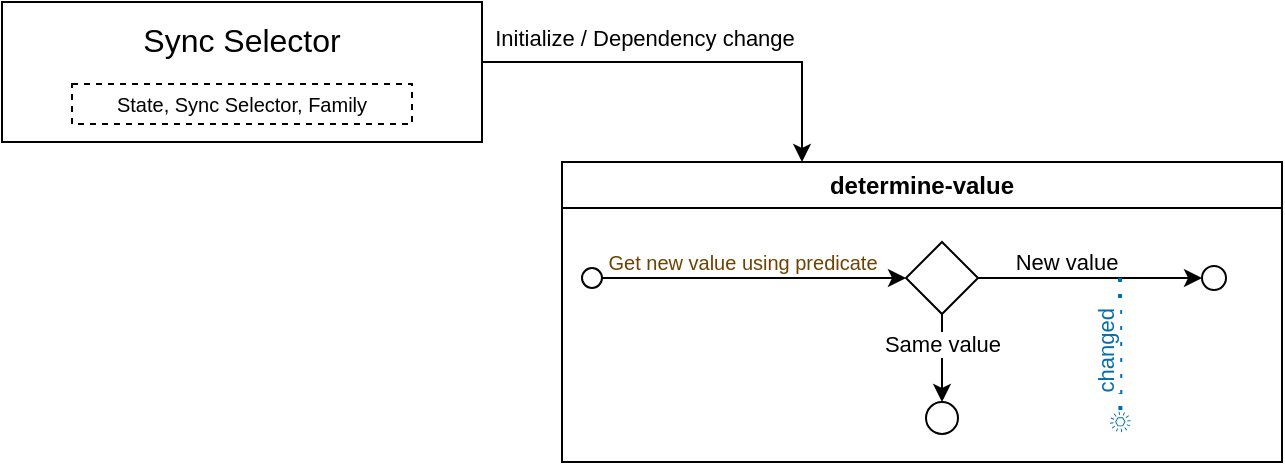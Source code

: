 <mxfile version="22.1.11" type="device">
  <diagram name="Page-1" id="C1doXfzmZU_iPDwFu6w4">
    <mxGraphModel dx="1005" dy="618" grid="1" gridSize="10" guides="1" tooltips="1" connect="1" arrows="1" fold="1" page="1" pageScale="1" pageWidth="827" pageHeight="1169" math="0" shadow="0">
      <root>
        <mxCell id="0" />
        <mxCell id="1" parent="0" />
        <mxCell id="ym0WCLRDYTw8KIBZDT0x-2" value="" style="rounded=0;whiteSpace=wrap;html=1;" vertex="1" parent="1">
          <mxGeometry x="40" y="50" width="240" height="70" as="geometry" />
        </mxCell>
        <mxCell id="ym0WCLRDYTw8KIBZDT0x-3" value="Sync Selector" style="text;html=1;strokeColor=none;fillColor=none;align=center;verticalAlign=middle;whiteSpace=wrap;rounded=0;fontSize=16;" vertex="1" parent="1">
          <mxGeometry x="105" y="54" width="110" height="30" as="geometry" />
        </mxCell>
        <mxCell id="ym0WCLRDYTw8KIBZDT0x-7" value="" style="group" vertex="1" connectable="0" parent="1">
          <mxGeometry x="75" y="67" width="170" height="44" as="geometry" />
        </mxCell>
        <mxCell id="ym0WCLRDYTw8KIBZDT0x-4" value="&lt;font style=&quot;font-size: 10px;&quot;&gt;State, Sync Selector, Family&lt;/font&gt;" style="rounded=0;whiteSpace=wrap;html=1;dashed=1;" vertex="1" parent="ym0WCLRDYTw8KIBZDT0x-7">
          <mxGeometry y="24" width="170" height="20" as="geometry" />
        </mxCell>
        <mxCell id="ym0WCLRDYTw8KIBZDT0x-9" value="determine-value" style="swimlane;whiteSpace=wrap;html=1;" vertex="1" parent="1">
          <mxGeometry x="320" y="130" width="360" height="150" as="geometry" />
        </mxCell>
        <mxCell id="ym0WCLRDYTw8KIBZDT0x-14" style="edgeStyle=orthogonalEdgeStyle;rounded=0;orthogonalLoop=1;jettySize=auto;html=1;" edge="1" parent="ym0WCLRDYTw8KIBZDT0x-9" source="ym0WCLRDYTw8KIBZDT0x-10" target="ym0WCLRDYTw8KIBZDT0x-12">
          <mxGeometry relative="1" as="geometry" />
        </mxCell>
        <mxCell id="ym0WCLRDYTw8KIBZDT0x-15" value="&lt;font color=&quot;#6e4201&quot; style=&quot;font-size: 10px;&quot;&gt;Get new value using predicate&lt;/font&gt;" style="edgeLabel;html=1;align=center;verticalAlign=middle;resizable=0;points=[];fontSize=10;" vertex="1" connectable="0" parent="ym0WCLRDYTw8KIBZDT0x-14">
          <mxGeometry x="0.006" y="1" relative="1" as="geometry">
            <mxPoint x="-7" y="-7" as="offset" />
          </mxGeometry>
        </mxCell>
        <mxCell id="ym0WCLRDYTw8KIBZDT0x-10" value="" style="ellipse;whiteSpace=wrap;html=1;aspect=fixed;" vertex="1" parent="ym0WCLRDYTw8KIBZDT0x-9">
          <mxGeometry x="10" y="53" width="10" height="10" as="geometry" />
        </mxCell>
        <mxCell id="ym0WCLRDYTw8KIBZDT0x-21" style="edgeStyle=orthogonalEdgeStyle;rounded=0;orthogonalLoop=1;jettySize=auto;html=1;" edge="1" parent="ym0WCLRDYTw8KIBZDT0x-9" source="ym0WCLRDYTw8KIBZDT0x-12" target="ym0WCLRDYTw8KIBZDT0x-17">
          <mxGeometry relative="1" as="geometry">
            <Array as="points">
              <mxPoint x="190" y="128" />
            </Array>
          </mxGeometry>
        </mxCell>
        <mxCell id="ym0WCLRDYTw8KIBZDT0x-22" value="Same value" style="edgeLabel;html=1;align=center;verticalAlign=middle;resizable=0;points=[];" vertex="1" connectable="0" parent="ym0WCLRDYTw8KIBZDT0x-21">
          <mxGeometry x="-0.331" relative="1" as="geometry">
            <mxPoint as="offset" />
          </mxGeometry>
        </mxCell>
        <mxCell id="ym0WCLRDYTw8KIBZDT0x-28" value="" style="edgeStyle=orthogonalEdgeStyle;rounded=0;orthogonalLoop=1;jettySize=auto;html=1;" edge="1" parent="ym0WCLRDYTw8KIBZDT0x-9" source="ym0WCLRDYTw8KIBZDT0x-12" target="ym0WCLRDYTw8KIBZDT0x-27">
          <mxGeometry relative="1" as="geometry" />
        </mxCell>
        <mxCell id="ym0WCLRDYTw8KIBZDT0x-29" value="New value" style="edgeLabel;html=1;align=center;verticalAlign=middle;resizable=0;points=[];" vertex="1" connectable="0" parent="ym0WCLRDYTw8KIBZDT0x-28">
          <mxGeometry x="-0.311" y="1" relative="1" as="geometry">
            <mxPoint x="5" y="-7" as="offset" />
          </mxGeometry>
        </mxCell>
        <mxCell id="ym0WCLRDYTw8KIBZDT0x-12" value="" style="rhombus;whiteSpace=wrap;html=1;" vertex="1" parent="ym0WCLRDYTw8KIBZDT0x-9">
          <mxGeometry x="172" y="40" width="36" height="36" as="geometry" />
        </mxCell>
        <mxCell id="ym0WCLRDYTw8KIBZDT0x-17" value="" style="ellipse;whiteSpace=wrap;html=1;" vertex="1" parent="ym0WCLRDYTw8KIBZDT0x-9">
          <mxGeometry x="182" y="120" width="16" height="16" as="geometry" />
        </mxCell>
        <mxCell id="ym0WCLRDYTw8KIBZDT0x-27" value="" style="ellipse;whiteSpace=wrap;html=1;" vertex="1" parent="ym0WCLRDYTw8KIBZDT0x-9">
          <mxGeometry x="320" y="52" width="12" height="12" as="geometry" />
        </mxCell>
        <mxCell id="ym0WCLRDYTw8KIBZDT0x-33" value="" style="group" vertex="1" connectable="0" parent="ym0WCLRDYTw8KIBZDT0x-9">
          <mxGeometry x="274" y="58" width="10.41" height="82" as="geometry" />
        </mxCell>
        <mxCell id="ym0WCLRDYTw8KIBZDT0x-30" value="" style="endArrow=none;dashed=1;html=1;dashPattern=1 3;strokeWidth=2;rounded=0;fillColor=#1ba1e2;strokeColor=#006EAF;" edge="1" parent="ym0WCLRDYTw8KIBZDT0x-33" target="ym0WCLRDYTw8KIBZDT0x-32">
          <mxGeometry width="50" height="50" relative="1" as="geometry">
            <mxPoint x="4.999" as="sourcePoint" />
            <mxPoint x="-19.596" y="52.115" as="targetPoint" />
          </mxGeometry>
        </mxCell>
        <mxCell id="ym0WCLRDYTw8KIBZDT0x-31" value="changed&lt;br style=&quot;font-size: 11px;&quot;&gt;" style="edgeLabel;html=1;align=center;verticalAlign=middle;resizable=0;points=[];fontSize=11;fontColor=#006EAF;rotation=270;" vertex="1" connectable="0" parent="ym0WCLRDYTw8KIBZDT0x-30">
          <mxGeometry x="0.211" relative="1" as="geometry">
            <mxPoint x="-7" y="-4" as="offset" />
          </mxGeometry>
        </mxCell>
        <mxCell id="ym0WCLRDYTw8KIBZDT0x-32" value="" style="sketch=0;outlineConnect=0;fontColor=#ffffff;fillColor=#006EAF;strokeColor=#006EAF;dashed=0;verticalLabelPosition=bottom;verticalAlign=top;align=center;html=1;fontSize=12;fontStyle=0;aspect=fixed;pointerEvents=1;shape=mxgraph.aws4.event;" vertex="1" parent="ym0WCLRDYTw8KIBZDT0x-33">
          <mxGeometry y="66.759" width="10.41" height="10.41" as="geometry" />
        </mxCell>
        <mxCell id="ym0WCLRDYTw8KIBZDT0x-23" style="edgeStyle=orthogonalEdgeStyle;rounded=0;orthogonalLoop=1;jettySize=auto;html=1;" edge="1" parent="1" source="ym0WCLRDYTw8KIBZDT0x-2" target="ym0WCLRDYTw8KIBZDT0x-9">
          <mxGeometry relative="1" as="geometry">
            <Array as="points">
              <mxPoint x="440" y="80" />
            </Array>
          </mxGeometry>
        </mxCell>
        <mxCell id="ym0WCLRDYTw8KIBZDT0x-24" value="Initialize / Dependency change" style="edgeLabel;html=1;align=center;verticalAlign=middle;resizable=0;points=[];" vertex="1" connectable="0" parent="ym0WCLRDYTw8KIBZDT0x-23">
          <mxGeometry x="-0.627" y="1" relative="1" as="geometry">
            <mxPoint x="42" y="-11" as="offset" />
          </mxGeometry>
        </mxCell>
      </root>
    </mxGraphModel>
  </diagram>
</mxfile>
